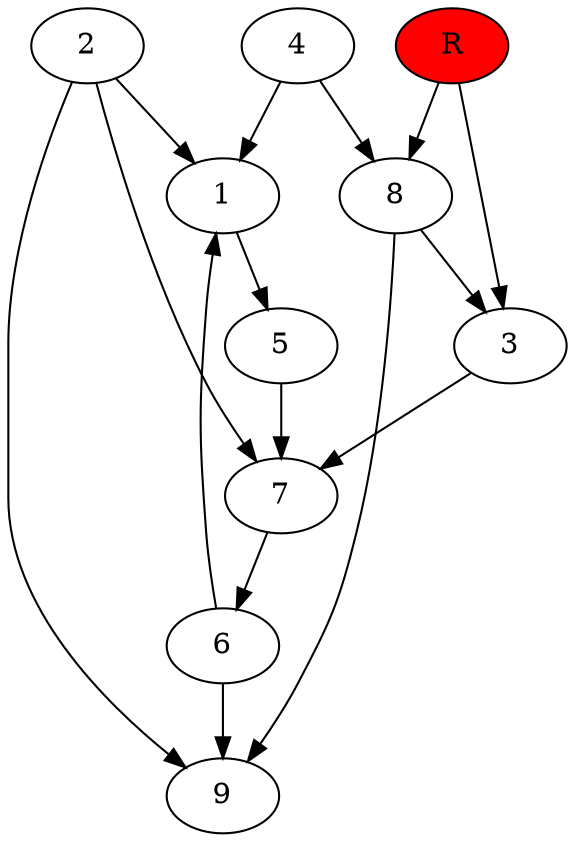 digraph prb10426 {
	1
	2
	3
	4
	5
	6
	7
	8
	R [fillcolor="#ff0000" style=filled]
	1 -> 5
	2 -> 1
	2 -> 7
	2 -> 9
	3 -> 7
	4 -> 1
	4 -> 8
	5 -> 7
	6 -> 1
	6 -> 9
	7 -> 6
	8 -> 3
	8 -> 9
	R -> 3
	R -> 8
}
